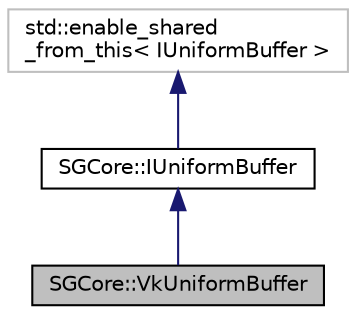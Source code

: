 digraph "SGCore::VkUniformBuffer"
{
 // LATEX_PDF_SIZE
  edge [fontname="Helvetica",fontsize="10",labelfontname="Helvetica",labelfontsize="10"];
  node [fontname="Helvetica",fontsize="10",shape=record];
  Node1 [label="SGCore::VkUniformBuffer",height=0.2,width=0.4,color="black", fillcolor="grey75", style="filled", fontcolor="black",tooltip=" "];
  Node2 -> Node1 [dir="back",color="midnightblue",fontsize="10",style="solid"];
  Node2 [label="SGCore::IUniformBuffer",height=0.2,width=0.4,color="black", fillcolor="white", style="filled",URL="$classSGCore_1_1IUniformBuffer.html",tooltip=" "];
  Node3 -> Node2 [dir="back",color="midnightblue",fontsize="10",style="solid"];
  Node3 [label="std::enable_shared\l_from_this\< IUniformBuffer \>",height=0.2,width=0.4,color="grey75", fillcolor="white", style="filled",tooltip=" "];
}
